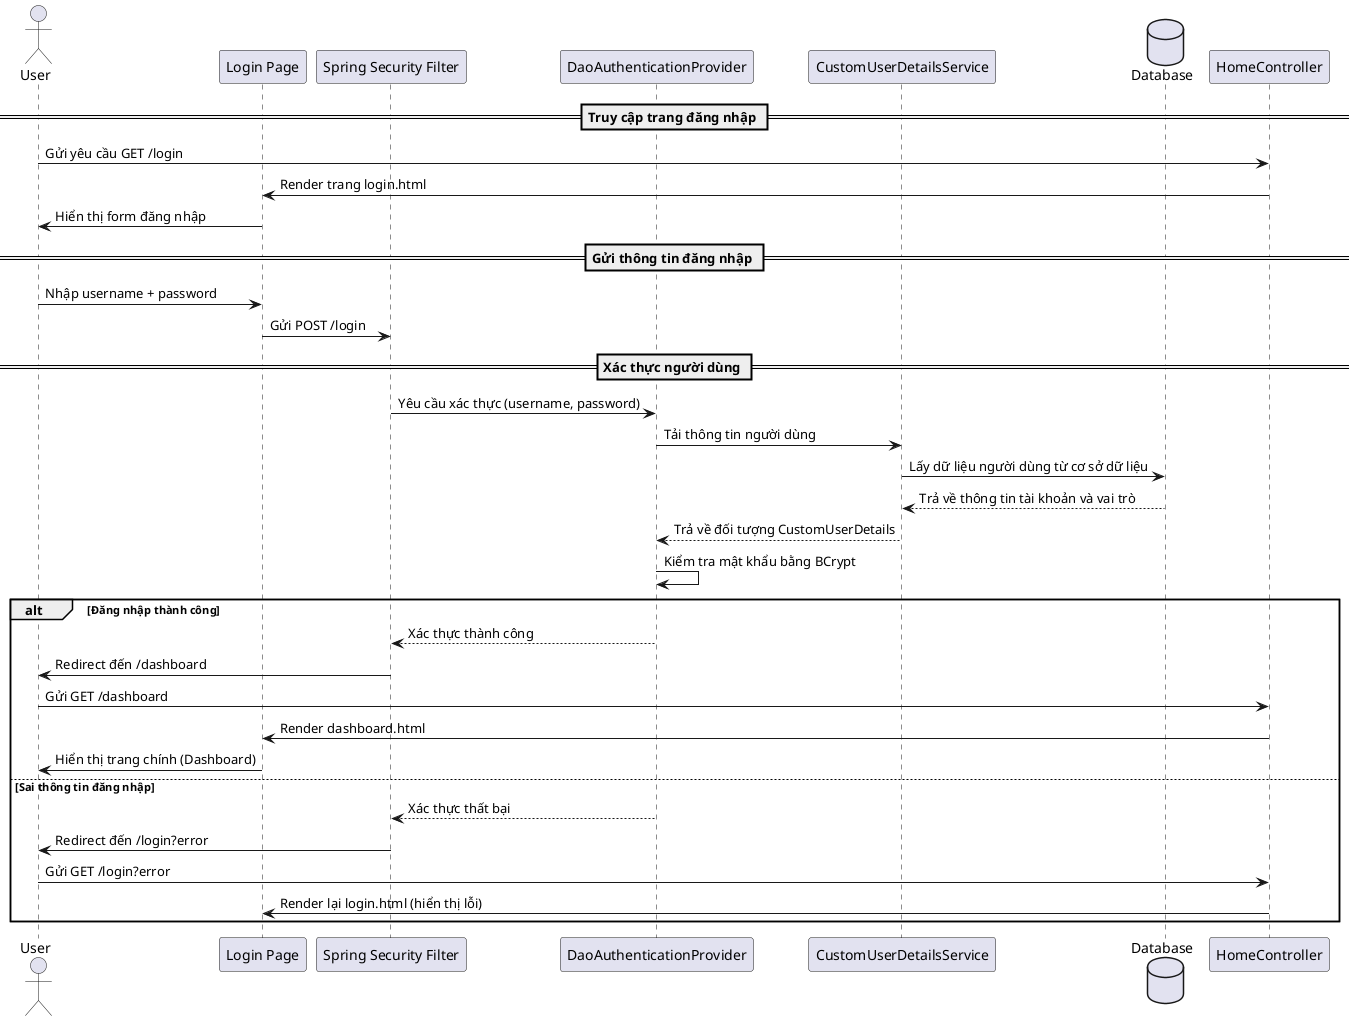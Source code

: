@startuml
actor User
participant "Login Page" as View
participant "Spring Security Filter" as Security
participant "DaoAuthenticationProvider" as AuthProvider
participant "CustomUserDetailsService" as AuthService
database "Database" as DB
participant "HomeController" as Controller

== Truy cập trang đăng nhập ==
User -> Controller: Gửi yêu cầu GET /login
Controller -> View: Render trang login.html
User <- View: Hiển thị form đăng nhập

== Gửi thông tin đăng nhập ==
User -> View: Nhập username + password
View -> Security: Gửi POST /login

== Xác thực người dùng ==
Security -> AuthProvider: Yêu cầu xác thực (username, password)
AuthProvider -> AuthService: Tải thông tin người dùng
AuthService -> DB: Lấy dữ liệu người dùng từ cơ sở dữ liệu
DB --> AuthService: Trả về thông tin tài khoản và vai trò
AuthService --> AuthProvider: Trả về đối tượng CustomUserDetails
AuthProvider -> AuthProvider: Kiểm tra mật khẩu bằng BCrypt

alt Đăng nhập thành công
    AuthProvider --> Security: Xác thực thành công
    Security -> User: Redirect đến /dashboard
    User -> Controller: Gửi GET /dashboard
    Controller -> View: Render dashboard.html
    User <- View: Hiển thị trang chính (Dashboard)
else Sai thông tin đăng nhập
    AuthProvider --> Security: Xác thực thất bại
    Security -> User: Redirect đến /login?error
    User -> Controller: Gửi GET /login?error
    Controller -> View: Render lại login.html (hiển thị lỗi)
end
@enduml
